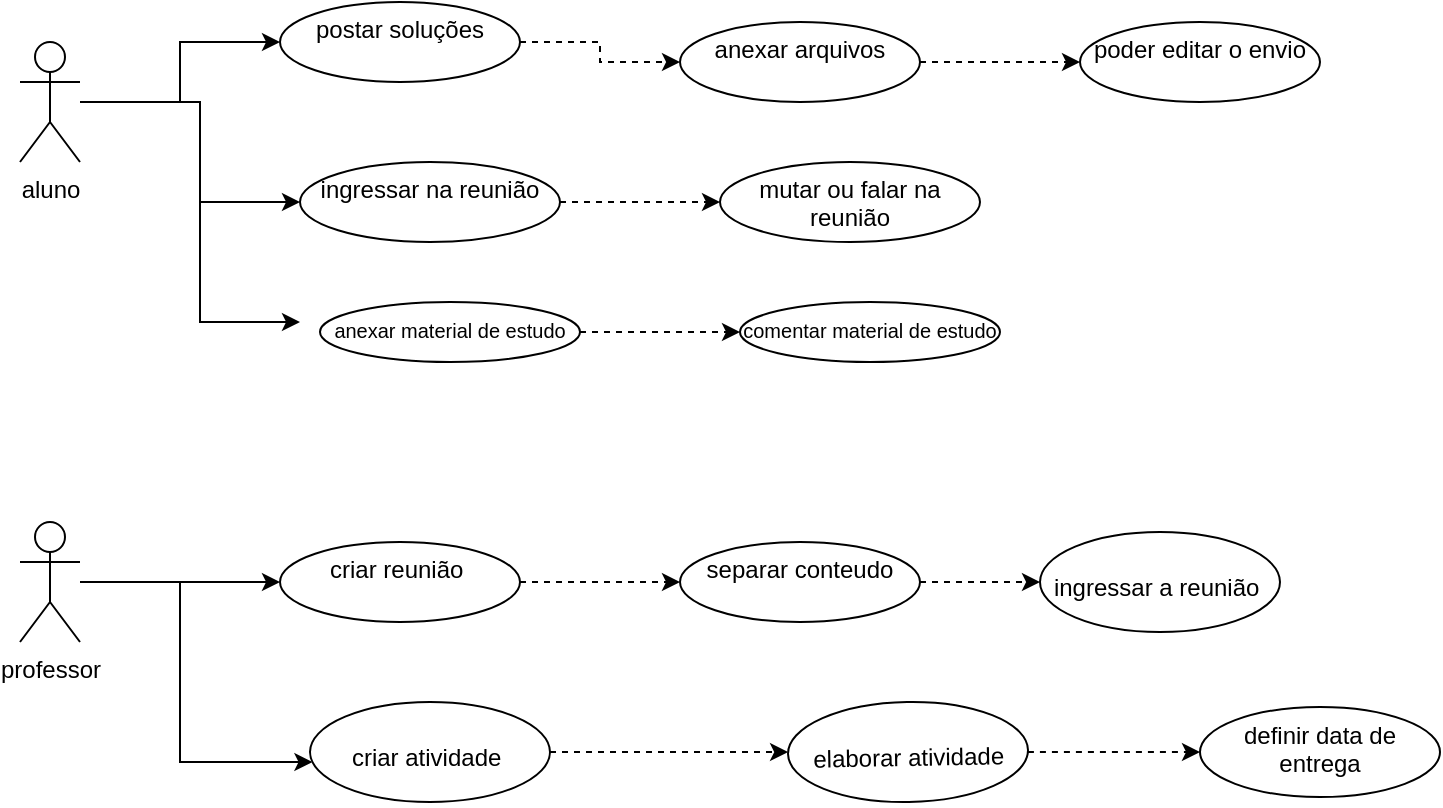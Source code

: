 <mxfile version="16.6.6" type="device"><diagram id="tjx2ZMQDTqwpMhTvuKiQ" name="Page-1"><mxGraphModel dx="806" dy="433" grid="1" gridSize="10" guides="1" tooltips="1" connect="1" arrows="1" fold="1" page="1" pageScale="1" pageWidth="827" pageHeight="1169" math="0" shadow="0"><root><mxCell id="0"/><mxCell id="1" parent="0"/><mxCell id="tcmZ1fg96gYeZYIYZWe0-1" value="" style="edgeStyle=orthogonalEdgeStyle;rounded=0;orthogonalLoop=1;jettySize=auto;html=1;" edge="1" parent="1" source="tcmZ1fg96gYeZYIYZWe0-4" target="tcmZ1fg96gYeZYIYZWe0-9"><mxGeometry relative="1" as="geometry"/></mxCell><mxCell id="tcmZ1fg96gYeZYIYZWe0-2" value="" style="edgeStyle=orthogonalEdgeStyle;rounded=0;orthogonalLoop=1;jettySize=auto;html=1;" edge="1" parent="1" source="tcmZ1fg96gYeZYIYZWe0-4" target="tcmZ1fg96gYeZYIYZWe0-11"><mxGeometry relative="1" as="geometry"><Array as="points"><mxPoint x="120" y="100"/></Array></mxGeometry></mxCell><mxCell id="tcmZ1fg96gYeZYIYZWe0-3" value="" style="edgeStyle=orthogonalEdgeStyle;rounded=0;orthogonalLoop=1;jettySize=auto;html=1;" edge="1" parent="1" source="tcmZ1fg96gYeZYIYZWe0-4"><mxGeometry relative="1" as="geometry"><mxPoint x="170" y="210" as="targetPoint"/><Array as="points"><mxPoint x="120" y="100"/><mxPoint x="120" y="210"/></Array></mxGeometry></mxCell><mxCell id="tcmZ1fg96gYeZYIYZWe0-4" value="&lt;font style=&quot;vertical-align: inherit&quot;&gt;&lt;font style=&quot;vertical-align: inherit&quot;&gt;aluno&lt;/font&gt;&lt;/font&gt;" style="shape=umlActor;verticalLabelPosition=bottom;verticalAlign=top;html=1;outlineConnect=0;" vertex="1" parent="1"><mxGeometry x="30" y="70" width="30" height="60" as="geometry"/></mxCell><mxCell id="tcmZ1fg96gYeZYIYZWe0-5" value="" style="edgeStyle=orthogonalEdgeStyle;rounded=0;orthogonalLoop=1;jettySize=auto;html=1;" edge="1" parent="1" source="tcmZ1fg96gYeZYIYZWe0-7" target="tcmZ1fg96gYeZYIYZWe0-20"><mxGeometry relative="1" as="geometry"/></mxCell><mxCell id="tcmZ1fg96gYeZYIYZWe0-6" value="" style="edgeStyle=orthogonalEdgeStyle;rounded=0;orthogonalLoop=1;jettySize=auto;html=1;" edge="1" parent="1" source="tcmZ1fg96gYeZYIYZWe0-7" target="tcmZ1fg96gYeZYIYZWe0-23"><mxGeometry relative="1" as="geometry"><Array as="points"><mxPoint x="110" y="340"/><mxPoint x="110" y="430"/></Array></mxGeometry></mxCell><mxCell id="tcmZ1fg96gYeZYIYZWe0-7" value="professor" style="shape=umlActor;verticalLabelPosition=bottom;verticalAlign=top;html=1;outlineConnect=0;" vertex="1" parent="1"><mxGeometry x="30" y="310" width="30" height="60" as="geometry"/></mxCell><mxCell id="tcmZ1fg96gYeZYIYZWe0-8" value="" style="edgeStyle=orthogonalEdgeStyle;rounded=0;orthogonalLoop=1;jettySize=auto;html=1;dashed=1;" edge="1" parent="1" source="tcmZ1fg96gYeZYIYZWe0-9" target="tcmZ1fg96gYeZYIYZWe0-15"><mxGeometry relative="1" as="geometry"/></mxCell><mxCell id="tcmZ1fg96gYeZYIYZWe0-9" value="postar soluções" style="ellipse;whiteSpace=wrap;html=1;verticalAlign=top;" vertex="1" parent="1"><mxGeometry x="160" y="50" width="120" height="40" as="geometry"/></mxCell><mxCell id="tcmZ1fg96gYeZYIYZWe0-10" value="" style="edgeStyle=orthogonalEdgeStyle;rounded=0;orthogonalLoop=1;jettySize=auto;html=1;dashed=1;" edge="1" parent="1" source="tcmZ1fg96gYeZYIYZWe0-11" target="tcmZ1fg96gYeZYIYZWe0-17"><mxGeometry relative="1" as="geometry"/></mxCell><mxCell id="tcmZ1fg96gYeZYIYZWe0-11" value="ingressar na reunião" style="ellipse;whiteSpace=wrap;html=1;verticalAlign=top;" vertex="1" parent="1"><mxGeometry x="170" y="130" width="130" height="40" as="geometry"/></mxCell><mxCell id="tcmZ1fg96gYeZYIYZWe0-12" value="" style="edgeStyle=orthogonalEdgeStyle;rounded=0;orthogonalLoop=1;jettySize=auto;html=1;dashed=1;" edge="1" parent="1" source="tcmZ1fg96gYeZYIYZWe0-13" target="tcmZ1fg96gYeZYIYZWe0-18"><mxGeometry relative="1" as="geometry"/></mxCell><mxCell id="tcmZ1fg96gYeZYIYZWe0-13" value="&lt;font style=&quot;font-size: 10px&quot;&gt;anexar material de estudo&lt;/font&gt;" style="ellipse;whiteSpace=wrap;html=1;verticalAlign=top;" vertex="1" parent="1"><mxGeometry x="180" y="200" width="130" height="30" as="geometry"/></mxCell><mxCell id="tcmZ1fg96gYeZYIYZWe0-14" value="" style="edgeStyle=orthogonalEdgeStyle;rounded=0;orthogonalLoop=1;jettySize=auto;html=1;dashed=1;" edge="1" parent="1" source="tcmZ1fg96gYeZYIYZWe0-15" target="tcmZ1fg96gYeZYIYZWe0-16"><mxGeometry relative="1" as="geometry"/></mxCell><mxCell id="tcmZ1fg96gYeZYIYZWe0-15" value="anexar arquivos" style="ellipse;whiteSpace=wrap;html=1;verticalAlign=top;" vertex="1" parent="1"><mxGeometry x="360" y="60" width="120" height="40" as="geometry"/></mxCell><mxCell id="tcmZ1fg96gYeZYIYZWe0-16" value="poder editar o envio" style="ellipse;whiteSpace=wrap;html=1;verticalAlign=top;" vertex="1" parent="1"><mxGeometry x="560" y="60" width="120" height="40" as="geometry"/></mxCell><mxCell id="tcmZ1fg96gYeZYIYZWe0-17" value="mutar ou falar na reunião" style="ellipse;whiteSpace=wrap;html=1;verticalAlign=top;" vertex="1" parent="1"><mxGeometry x="380" y="130" width="130" height="40" as="geometry"/></mxCell><mxCell id="tcmZ1fg96gYeZYIYZWe0-18" value="&lt;font style=&quot;font-size: 10px&quot;&gt;comentar material de estudo&lt;/font&gt;" style="ellipse;whiteSpace=wrap;html=1;verticalAlign=top;" vertex="1" parent="1"><mxGeometry x="390" y="200" width="130" height="30" as="geometry"/></mxCell><mxCell id="tcmZ1fg96gYeZYIYZWe0-19" value="" style="edgeStyle=orthogonalEdgeStyle;rounded=0;orthogonalLoop=1;jettySize=auto;html=1;dashed=1;" edge="1" parent="1" source="tcmZ1fg96gYeZYIYZWe0-20" target="tcmZ1fg96gYeZYIYZWe0-25"><mxGeometry relative="1" as="geometry"/></mxCell><mxCell id="tcmZ1fg96gYeZYIYZWe0-20" value="criar reunião&amp;nbsp;" style="ellipse;whiteSpace=wrap;html=1;verticalAlign=top;" vertex="1" parent="1"><mxGeometry x="160" y="320" width="120" height="40" as="geometry"/></mxCell><mxCell id="tcmZ1fg96gYeZYIYZWe0-21" value="" style="edgeStyle=orthogonalEdgeStyle;rounded=0;orthogonalLoop=1;jettySize=auto;html=1;dashed=1;fontSize=10;startArrow=none;" edge="1" parent="1" source="tcmZ1fg96gYeZYIYZWe0-28" target="tcmZ1fg96gYeZYIYZWe0-27"><mxGeometry relative="1" as="geometry"/></mxCell><mxCell id="tcmZ1fg96gYeZYIYZWe0-22" value="" style="edgeStyle=orthogonalEdgeStyle;rounded=0;orthogonalLoop=1;jettySize=auto;html=1;dashed=1;fontSize=10;" edge="1" parent="1" source="tcmZ1fg96gYeZYIYZWe0-23" target="tcmZ1fg96gYeZYIYZWe0-28"><mxGeometry relative="1" as="geometry"/></mxCell><mxCell id="tcmZ1fg96gYeZYIYZWe0-23" value="&lt;br&gt;criar atividade&amp;nbsp;" style="ellipse;whiteSpace=wrap;html=1;verticalAlign=top;" vertex="1" parent="1"><mxGeometry x="175" y="400" width="120" height="50" as="geometry"/></mxCell><mxCell id="tcmZ1fg96gYeZYIYZWe0-24" value="" style="edgeStyle=orthogonalEdgeStyle;rounded=0;orthogonalLoop=1;jettySize=auto;html=1;dashed=1;fontSize=10;" edge="1" parent="1" source="tcmZ1fg96gYeZYIYZWe0-25" target="tcmZ1fg96gYeZYIYZWe0-26"><mxGeometry relative="1" as="geometry"/></mxCell><mxCell id="tcmZ1fg96gYeZYIYZWe0-25" value="separar conteudo" style="ellipse;whiteSpace=wrap;html=1;verticalAlign=top;" vertex="1" parent="1"><mxGeometry x="360" y="320" width="120" height="40" as="geometry"/></mxCell><mxCell id="tcmZ1fg96gYeZYIYZWe0-26" value="&lt;br&gt;ingressar a reunião&amp;nbsp;" style="ellipse;whiteSpace=wrap;html=1;verticalAlign=top;" vertex="1" parent="1"><mxGeometry x="540" y="315" width="120" height="50" as="geometry"/></mxCell><mxCell id="tcmZ1fg96gYeZYIYZWe0-27" value="definir data de entrega" style="ellipse;whiteSpace=wrap;html=1;verticalAlign=top;" vertex="1" parent="1"><mxGeometry x="620" y="402.5" width="120" height="45" as="geometry"/></mxCell><mxCell id="tcmZ1fg96gYeZYIYZWe0-28" value="&lt;br&gt;elaborar atividade" style="ellipse;whiteSpace=wrap;html=1;verticalAlign=top;rotation=-1;" vertex="1" parent="1"><mxGeometry x="414" y="400" width="120" height="50" as="geometry"/></mxCell><mxCell id="tcmZ1fg96gYeZYIYZWe0-29" value="" style="edgeStyle=orthogonalEdgeStyle;rounded=0;orthogonalLoop=1;jettySize=auto;html=1;dashed=1;fontSize=10;endArrow=none;" edge="1" parent="1" source="tcmZ1fg96gYeZYIYZWe0-23" target="tcmZ1fg96gYeZYIYZWe0-28"><mxGeometry relative="1" as="geometry"><mxPoint x="295" y="425" as="sourcePoint"/><mxPoint x="590" y="425" as="targetPoint"/></mxGeometry></mxCell></root></mxGraphModel></diagram></mxfile>